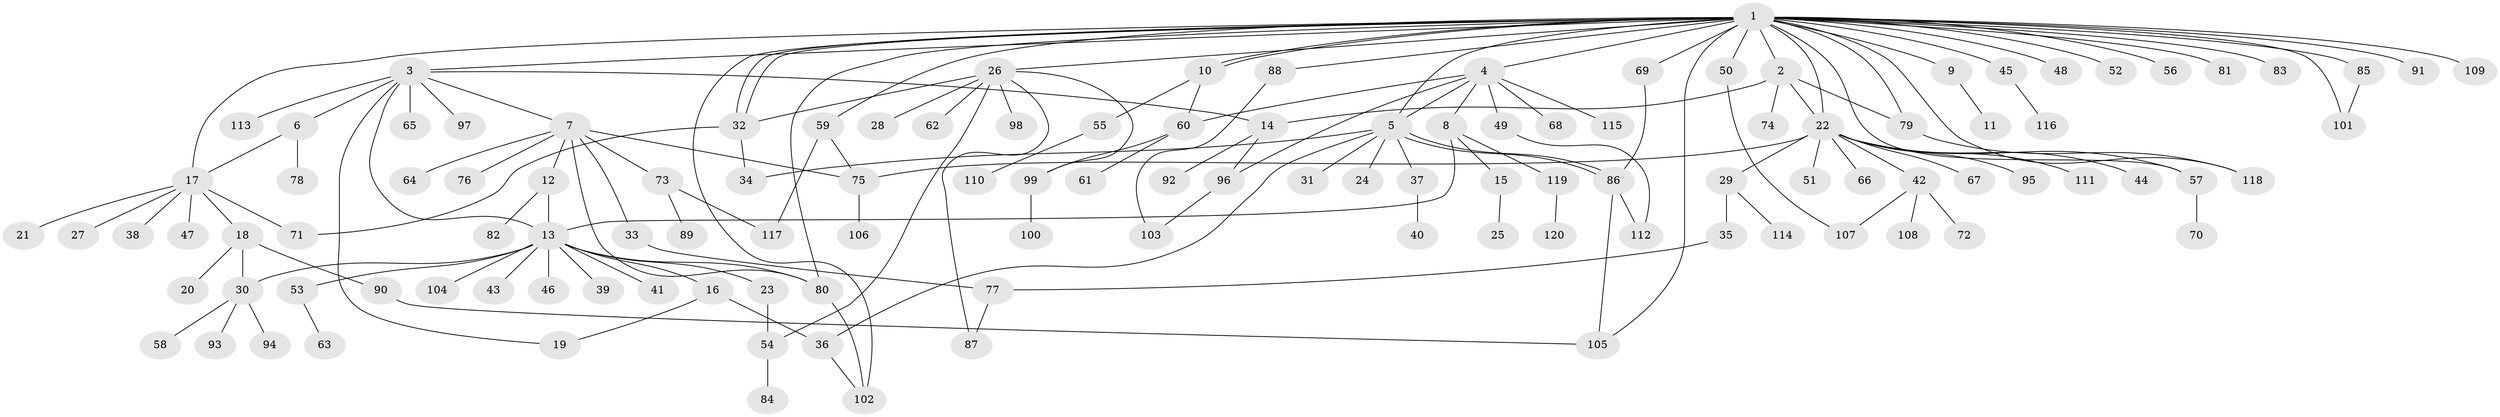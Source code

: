 // coarse degree distribution, {26: 0.020833333333333332, 7: 0.041666666666666664, 6: 0.0625, 9: 0.020833333333333332, 8: 0.020833333333333332, 5: 0.041666666666666664, 14: 0.020833333333333332, 2: 0.16666666666666666, 1: 0.5, 3: 0.10416666666666667}
// Generated by graph-tools (version 1.1) at 2025/18/03/04/25 18:18:02]
// undirected, 120 vertices, 157 edges
graph export_dot {
graph [start="1"]
  node [color=gray90,style=filled];
  1;
  2;
  3;
  4;
  5;
  6;
  7;
  8;
  9;
  10;
  11;
  12;
  13;
  14;
  15;
  16;
  17;
  18;
  19;
  20;
  21;
  22;
  23;
  24;
  25;
  26;
  27;
  28;
  29;
  30;
  31;
  32;
  33;
  34;
  35;
  36;
  37;
  38;
  39;
  40;
  41;
  42;
  43;
  44;
  45;
  46;
  47;
  48;
  49;
  50;
  51;
  52;
  53;
  54;
  55;
  56;
  57;
  58;
  59;
  60;
  61;
  62;
  63;
  64;
  65;
  66;
  67;
  68;
  69;
  70;
  71;
  72;
  73;
  74;
  75;
  76;
  77;
  78;
  79;
  80;
  81;
  82;
  83;
  84;
  85;
  86;
  87;
  88;
  89;
  90;
  91;
  92;
  93;
  94;
  95;
  96;
  97;
  98;
  99;
  100;
  101;
  102;
  103;
  104;
  105;
  106;
  107;
  108;
  109;
  110;
  111;
  112;
  113;
  114;
  115;
  116;
  117;
  118;
  119;
  120;
  1 -- 2;
  1 -- 3;
  1 -- 4;
  1 -- 5;
  1 -- 9;
  1 -- 10;
  1 -- 10;
  1 -- 17;
  1 -- 22;
  1 -- 26;
  1 -- 32;
  1 -- 32;
  1 -- 45;
  1 -- 48;
  1 -- 50;
  1 -- 52;
  1 -- 56;
  1 -- 57;
  1 -- 59;
  1 -- 69;
  1 -- 79;
  1 -- 80;
  1 -- 81;
  1 -- 83;
  1 -- 85;
  1 -- 88;
  1 -- 91;
  1 -- 101;
  1 -- 102;
  1 -- 105;
  1 -- 109;
  1 -- 118;
  2 -- 14;
  2 -- 22;
  2 -- 74;
  2 -- 79;
  3 -- 6;
  3 -- 7;
  3 -- 13;
  3 -- 14;
  3 -- 19;
  3 -- 65;
  3 -- 97;
  3 -- 113;
  4 -- 5;
  4 -- 8;
  4 -- 49;
  4 -- 60;
  4 -- 68;
  4 -- 96;
  4 -- 115;
  5 -- 24;
  5 -- 31;
  5 -- 34;
  5 -- 36;
  5 -- 37;
  5 -- 86;
  5 -- 86;
  6 -- 17;
  6 -- 78;
  7 -- 12;
  7 -- 33;
  7 -- 64;
  7 -- 73;
  7 -- 75;
  7 -- 76;
  7 -- 80;
  8 -- 13;
  8 -- 15;
  8 -- 119;
  9 -- 11;
  10 -- 55;
  10 -- 60;
  12 -- 13;
  12 -- 82;
  13 -- 16;
  13 -- 23;
  13 -- 30;
  13 -- 39;
  13 -- 41;
  13 -- 43;
  13 -- 46;
  13 -- 53;
  13 -- 80;
  13 -- 104;
  14 -- 92;
  14 -- 96;
  15 -- 25;
  16 -- 19;
  16 -- 36;
  17 -- 18;
  17 -- 21;
  17 -- 27;
  17 -- 38;
  17 -- 47;
  17 -- 71;
  18 -- 20;
  18 -- 30;
  18 -- 90;
  22 -- 29;
  22 -- 42;
  22 -- 44;
  22 -- 51;
  22 -- 57;
  22 -- 66;
  22 -- 67;
  22 -- 75;
  22 -- 95;
  22 -- 111;
  23 -- 54;
  26 -- 28;
  26 -- 32;
  26 -- 54;
  26 -- 62;
  26 -- 87;
  26 -- 98;
  26 -- 99;
  29 -- 35;
  29 -- 114;
  30 -- 58;
  30 -- 93;
  30 -- 94;
  32 -- 34;
  32 -- 71;
  33 -- 77;
  35 -- 77;
  36 -- 102;
  37 -- 40;
  42 -- 72;
  42 -- 107;
  42 -- 108;
  45 -- 116;
  49 -- 112;
  50 -- 107;
  53 -- 63;
  54 -- 84;
  55 -- 110;
  57 -- 70;
  59 -- 75;
  59 -- 117;
  60 -- 61;
  60 -- 99;
  69 -- 86;
  73 -- 89;
  73 -- 117;
  75 -- 106;
  77 -- 87;
  79 -- 118;
  80 -- 102;
  85 -- 101;
  86 -- 105;
  86 -- 112;
  88 -- 103;
  90 -- 105;
  96 -- 103;
  99 -- 100;
  119 -- 120;
}
